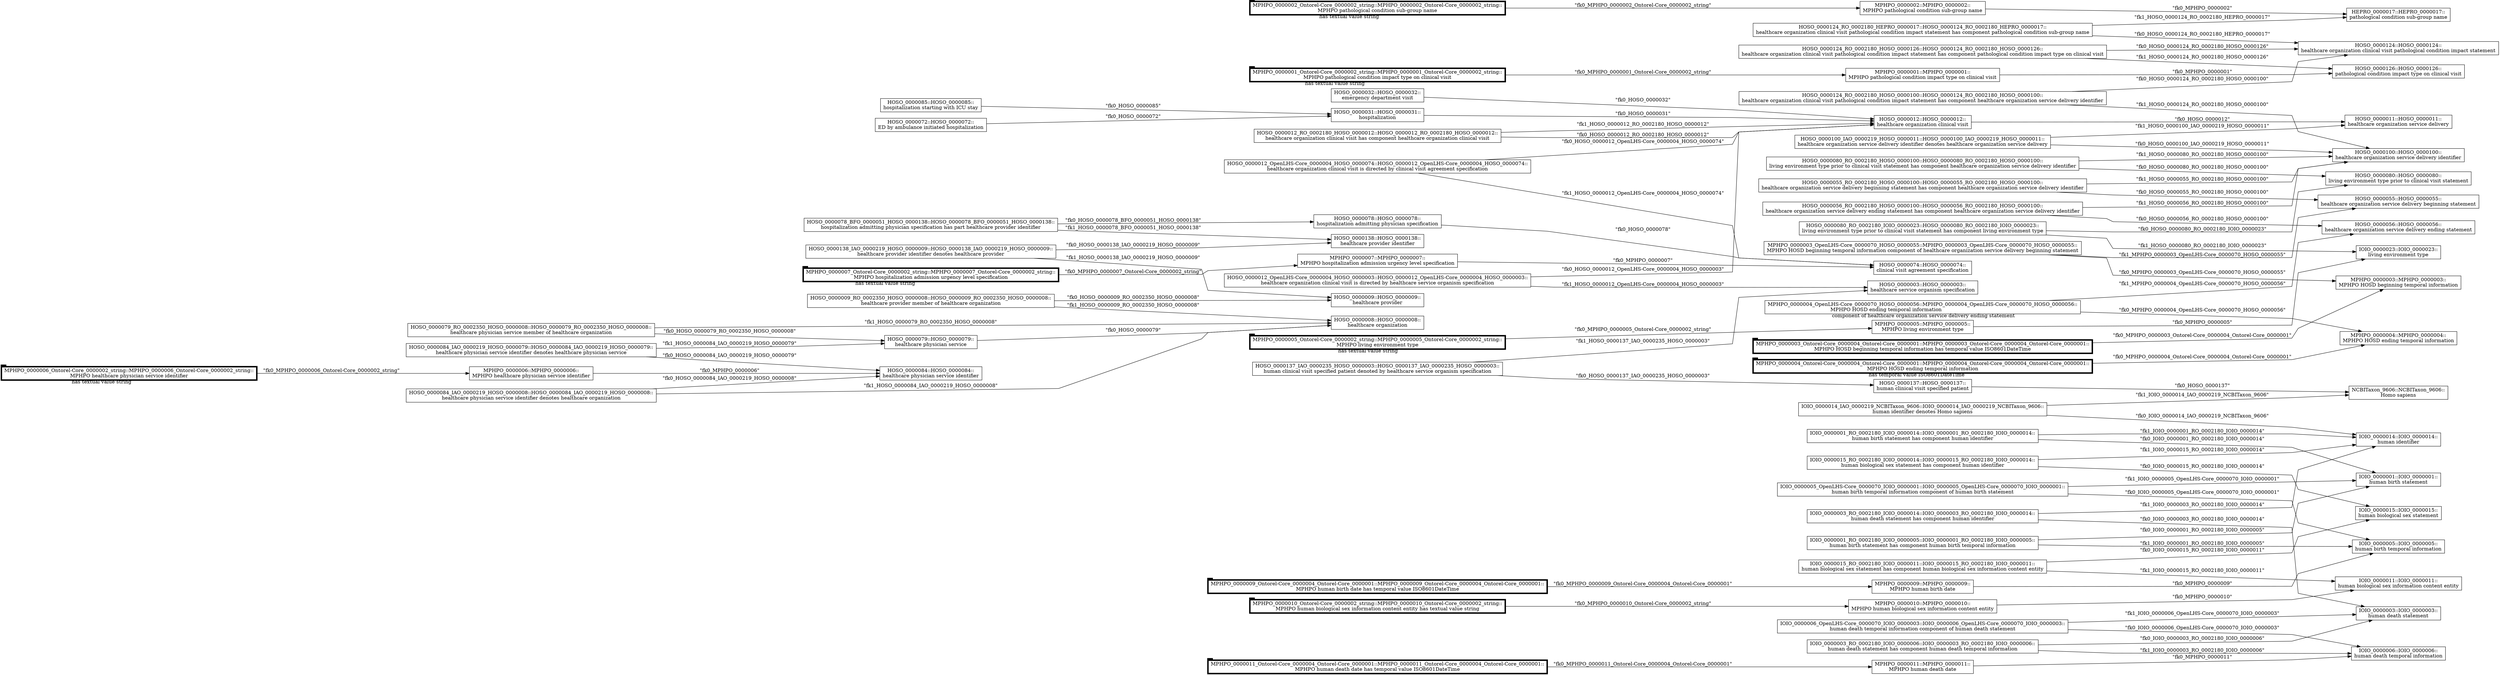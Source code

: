 digraph G {
  splines=polyline;
  rankdir=LR;
  "HOSO_0000085" [ label="HOSO_0000085::HOSO_0000085::
hospitalization starting with ICU stay" shape="box" ];
  "HOSO_0000031" [ label="HOSO_0000031::HOSO_0000031::
hospitalization" shape="box" ];
  "HOSO_0000012" [ label="HOSO_0000012::HOSO_0000012::
healthcare organization clinical visit" shape="box" ];
  "IOIO_0000014" [ label="IOIO_0000014::IOIO_0000014::
human identifier" shape="box" ];
  "MPHPO_0000010" [ label="MPHPO_0000010::MPHPO_0000010::
MPHPO human biological sex information content entity" shape="box" ];
  "IOIO_0000011" [ label="IOIO_0000011::IOIO_0000011::
human biological sex information content entity" shape="box" ];
  "HOSO_0000124" [ label="HOSO_0000124::HOSO_0000124::
healthcare organization clinical visit pathological condition impact statement" shape="box" ];
  "HOSO_0000003" [ label="HOSO_0000003::HOSO_0000003::
healthcare service organism specification" shape="box" ];
  "HOSO_0000138" [ label="HOSO_0000138::HOSO_0000138::
healthcare provider identifier" shape="box" ];
  "IOIO_0000006" [ label="IOIO_0000006::IOIO_0000006::
human death temporal information" shape="box" ];
  "HOSO_0000126" [ label="HOSO_0000126::HOSO_0000126::
pathological condition impact type on clinical visit" shape="box" ];
  "MPHPO_0000002" [ label="MPHPO_0000002::MPHPO_0000002::
MPHPO pathological condition sub-group name " shape="box" ];
  "HEPRO_0000017" [ label="HEPRO_0000017::HEPRO_0000017::
pathological condition sub-group name" shape="box" ];
  "HOSO_0000079" [ label="HOSO_0000079::HOSO_0000079::
healthcare physician service" shape="box" ];
  "HOSO_0000008" [ label="HOSO_0000008::HOSO_0000008::
healthcare organization" shape="box" ];
  "MPHPO_0000004" [ label="MPHPO_0000004::MPHPO_0000004::
MPHPO HOSD ending temporal information " shape="box" ];
  "HOSO_0000100" [ label="HOSO_0000100::HOSO_0000100::
healthcare organization service delivery identifier" shape="box" ];
  "HOSO_0000011" [ label="HOSO_0000011::HOSO_0000011::
healthcare organization service delivery" shape="box" ];
  "HOSO_0000055" [ label="HOSO_0000055::HOSO_0000055::
healthcare organization service delivery beginning statement" shape="box" ];
  "MPHPO_0000007" [ label="MPHPO_0000007::MPHPO_0000007::
MPHPO hospitalization admission urgency level specification " shape="box" ];
  "HOSO_0000074" [ label="HOSO_0000074::HOSO_0000074::
clinical visit agreement specification" shape="box" ];
  "MPHPO_0000009" [ label="MPHPO_0000009::MPHPO_0000009::
MPHPO human birth date" shape="box" ];
  "IOIO_0000005" [ label="IOIO_0000005::IOIO_0000005::
human birth temporal information" shape="box" ];
  "NCBITaxon_9606" [ label="NCBITaxon_9606::NCBITaxon_9606::
Homo sapiens" shape="box" ];
  "IOIO_0000001" [ label="IOIO_0000001::IOIO_0000001::
human birth statement" shape="box" ];
  "IOIO_0000023" [ label="IOIO_0000023::IOIO_0000023::
living environment type" shape="box" ];
  "HOSO_0000072" [ label="HOSO_0000072::HOSO_0000072::
ED by ambulance initiated hospitalization" shape="box" ];
  "HOSO_0000084" [ label="HOSO_0000084::HOSO_0000084::
healthcare physician service identifier" shape="box" ];
  "IOIO_0000015" [ label="IOIO_0000015::IOIO_0000015::
human biological sex statement" shape="box" ];
  "HOSO_0000080" [ label="HOSO_0000080::HOSO_0000080::
living environment type prior to clinical visit statement" shape="box" ];
  "IOIO_0000003" [ label="IOIO_0000003::IOIO_0000003::
human death statement" shape="box" ];
  "MPHPO_0000001" [ label="MPHPO_0000001::MPHPO_0000001::
MPHPO pathological condition impact type on clinical visit " shape="box" ];
  "HOSO_0000137" [ label="HOSO_0000137::HOSO_0000137::
human clinical visit specified patient" shape="box" ];
  "MPHPO_0000011" [ label="MPHPO_0000011::MPHPO_0000011::
MPHPO human death date" shape="box" ];
  "MPHPO_0000003" [ label="MPHPO_0000003::MPHPO_0000003::
MPHPO HOSD beginning temporal information" shape="box" ];
  "HOSO_0000056" [ label="HOSO_0000056::HOSO_0000056::
healthcare organization service delivery ending statement" shape="box" ];
  "HOSO_0000078" [ label="HOSO_0000078::HOSO_0000078::
hospitalization admitting physician specification" shape="box" ];
  "MPHPO_0000005" [ label="MPHPO_0000005::MPHPO_0000005::
MPHPO living environment type " shape="box" ];
  "HOSO_0000032" [ label="HOSO_0000032::HOSO_0000032::
emergency department visit" shape="box" ];
  "MPHPO_0000006" [ label="MPHPO_0000006::MPHPO_0000006::
MPHPO healthcare physician service identifier " shape="box" ];
  "HOSO_0000009" [ label="HOSO_0000009::HOSO_0000009::
healthcare provider" shape="box" ];
  "MPHPO_0000011_Ontorel-Core_0000004_Ontorel-Core_0000001" [ label="MPHPO_0000011_Ontorel-Core_0000004_Ontorel-Core_0000001::MPHPO_0000011_Ontorel-Core_0000004_Ontorel-Core_0000001::
MPHPO human death date has temporal value ISO8601DateTime" penwidth="4" shape="tab" ];
  "MPHPO_0000010_Ontorel-Core_0000002_string" [ label="MPHPO_0000010_Ontorel-Core_0000002_string::MPHPO_0000010_Ontorel-Core_0000002_string::
MPHPO human biological sex information content entity has textual value string" penwidth="4" shape="tab" ];
  "MPHPO_0000006_Ontorel-Core_0000002_string" [ label="MPHPO_0000006_Ontorel-Core_0000002_string::MPHPO_0000006_Ontorel-Core_0000002_string::
MPHPO healthcare physician service identifier  has textual value string" penwidth="4" shape="tab" ];
  "MPHPO_0000001_Ontorel-Core_0000002_string" [ label="MPHPO_0000001_Ontorel-Core_0000002_string::MPHPO_0000001_Ontorel-Core_0000002_string::
MPHPO pathological condition impact type on clinical visit  has textual value string" penwidth="4" shape="tab" ];
  "MPHPO_0000007_Ontorel-Core_0000002_string" [ label="MPHPO_0000007_Ontorel-Core_0000002_string::MPHPO_0000007_Ontorel-Core_0000002_string::
MPHPO hospitalization admission urgency level specification  has textual value string" penwidth="4" shape="tab" ];
  "MPHPO_0000004_Ontorel-Core_0000004_Ontorel-Core_0000001" [ label="MPHPO_0000004_Ontorel-Core_0000004_Ontorel-Core_0000001::MPHPO_0000004_Ontorel-Core_0000004_Ontorel-Core_0000001::
MPHPO HOSD ending temporal information  has temporal value ISO8601DateTime" penwidth="4" shape="tab" ];
  "MPHPO_0000005_Ontorel-Core_0000002_string" [ label="MPHPO_0000005_Ontorel-Core_0000002_string::MPHPO_0000005_Ontorel-Core_0000002_string::
MPHPO living environment type  has textual value string" penwidth="4" shape="tab" ];
  "MPHPO_0000003_Ontorel-Core_0000004_Ontorel-Core_0000001" [ label="MPHPO_0000003_Ontorel-Core_0000004_Ontorel-Core_0000001::MPHPO_0000003_Ontorel-Core_0000004_Ontorel-Core_0000001::
MPHPO HOSD beginning temporal information has temporal value ISO8601DateTime" penwidth="4" shape="tab" ];
  "MPHPO_0000009_Ontorel-Core_0000004_Ontorel-Core_0000001" [ label="MPHPO_0000009_Ontorel-Core_0000004_Ontorel-Core_0000001::MPHPO_0000009_Ontorel-Core_0000004_Ontorel-Core_0000001::
MPHPO human birth date has temporal value ISO8601DateTime" penwidth="4" shape="tab" ];
  "MPHPO_0000002_Ontorel-Core_0000002_string" [ label="MPHPO_0000002_Ontorel-Core_0000002_string::MPHPO_0000002_Ontorel-Core_0000002_string::
MPHPO pathological condition sub-group name  has textual value string" penwidth="4" shape="tab" ];
  "IOIO_0000014_IAO_0000219_NCBITaxon_9606" [ label="IOIO_0000014_IAO_0000219_NCBITaxon_9606::IOIO_0000014_IAO_0000219_NCBITaxon_9606::
human identifier denotes Homo sapiens" shape="box" ];
  "HOSO_0000124_RO_0002180_HOSO_0000100" [ label="HOSO_0000124_RO_0002180_HOSO_0000100::HOSO_0000124_RO_0002180_HOSO_0000100::
healthcare organization clinical visit pathological condition impact statement has component healthcare organization service delivery identifier" shape="box" ];
  "HOSO_0000124_RO_0002180_HEPRO_0000017" [ label="HOSO_0000124_RO_0002180_HEPRO_0000017::HOSO_0000124_RO_0002180_HEPRO_0000017::
healthcare organization clinical visit pathological condition impact statement has component pathological condition sub-group name" shape="box" ];
  "HOSO_0000124_RO_0002180_HOSO_0000126" [ label="HOSO_0000124_RO_0002180_HOSO_0000126::HOSO_0000124_RO_0002180_HOSO_0000126::
healthcare organization clinical visit pathological condition impact statement has component pathological condition impact type on clinical visit" shape="box" ];
  "HOSO_0000138_IAO_0000219_HOSO_0000009" [ label="HOSO_0000138_IAO_0000219_HOSO_0000009::HOSO_0000138_IAO_0000219_HOSO_0000009::
healthcare provider identifier denotes healthcare provider" shape="box" ];
  "IOIO_0000006_OpenLHS-Core_0000070_IOIO_0000003" [ label="IOIO_0000006_OpenLHS-Core_0000070_IOIO_0000003::IOIO_0000006_OpenLHS-Core_0000070_IOIO_0000003::
human death temporal information component of human death statement" shape="box" ];
  "HOSO_0000079_RO_0002350_HOSO_0000008" [ label="HOSO_0000079_RO_0002350_HOSO_0000008::HOSO_0000079_RO_0002350_HOSO_0000008::
healthcare physician service member of healthcare organization" shape="box" ];
  "MPHPO_0000004_OpenLHS-Core_0000070_HOSO_0000056" [ label="MPHPO_0000004_OpenLHS-Core_0000070_HOSO_0000056::MPHPO_0000004_OpenLHS-Core_0000070_HOSO_0000056::
MPHPO HOSD ending temporal information  component of healthcare organization service delivery ending statement" shape="box" ];
  "HOSO_0000100_IAO_0000219_HOSO_0000011" [ label="HOSO_0000100_IAO_0000219_HOSO_0000011::HOSO_0000100_IAO_0000219_HOSO_0000011::
healthcare organization service delivery identifier denotes healthcare organization service delivery" shape="box" ];
  "HOSO_0000055_RO_0002180_HOSO_0000100" [ label="HOSO_0000055_RO_0002180_HOSO_0000100::HOSO_0000055_RO_0002180_HOSO_0000100::
healthcare organization service delivery beginning statement has component healthcare organization service delivery identifier" shape="box" ];
  "IOIO_0000001_RO_0002180_IOIO_0000005" [ label="IOIO_0000001_RO_0002180_IOIO_0000005::IOIO_0000001_RO_0002180_IOIO_0000005::
human birth statement has component human birth temporal information" shape="box" ];
  "IOIO_0000001_RO_0002180_IOIO_0000014" [ label="IOIO_0000001_RO_0002180_IOIO_0000014::IOIO_0000001_RO_0002180_IOIO_0000014::
human birth statement has component human identifier" shape="box" ];
  "HOSO_0000084_IAO_0000219_HOSO_0000079" [ label="HOSO_0000084_IAO_0000219_HOSO_0000079::HOSO_0000084_IAO_0000219_HOSO_0000079::
healthcare physician service identifier denotes healthcare physician service" shape="box" ];
  "HOSO_0000084_IAO_0000219_HOSO_0000008" [ label="HOSO_0000084_IAO_0000219_HOSO_0000008::HOSO_0000084_IAO_0000219_HOSO_0000008::
healthcare physician service identifier denotes healthcare organization" shape="box" ];
  "IOIO_0000015_RO_0002180_IOIO_0000014" [ label="IOIO_0000015_RO_0002180_IOIO_0000014::IOIO_0000015_RO_0002180_IOIO_0000014::
human biological sex statement has component human identifier" shape="box" ];
  "IOIO_0000015_RO_0002180_IOIO_0000011" [ label="IOIO_0000015_RO_0002180_IOIO_0000011::IOIO_0000015_RO_0002180_IOIO_0000011::
human biological sex statement has component human biological sex information content entity" shape="box" ];
  "IOIO_0000005_OpenLHS-Core_0000070_IOIO_0000001" [ label="IOIO_0000005_OpenLHS-Core_0000070_IOIO_0000001::IOIO_0000005_OpenLHS-Core_0000070_IOIO_0000001::
human birth temporal information component of human birth statement" shape="box" ];
  "HOSO_0000080_RO_0002180_IOIO_0000023" [ label="HOSO_0000080_RO_0002180_IOIO_0000023::HOSO_0000080_RO_0002180_IOIO_0000023::
living environment type prior to clinical visit statement has component living environment type" shape="box" ];
  "HOSO_0000080_RO_0002180_HOSO_0000100" [ label="HOSO_0000080_RO_0002180_HOSO_0000100::HOSO_0000080_RO_0002180_HOSO_0000100::
living environment type prior to clinical visit statement has component healthcare organization service delivery identifier" shape="box" ];
  "IOIO_0000003_RO_0002180_IOIO_0000006" [ label="IOIO_0000003_RO_0002180_IOIO_0000006::IOIO_0000003_RO_0002180_IOIO_0000006::
human death statement has component human death temporal information" shape="box" ];
  "IOIO_0000003_RO_0002180_IOIO_0000014" [ label="IOIO_0000003_RO_0002180_IOIO_0000014::IOIO_0000003_RO_0002180_IOIO_0000014::
human death statement has component human identifier" shape="box" ];
  "HOSO_0000137_IAO_0000235_HOSO_0000003" [ label="HOSO_0000137_IAO_0000235_HOSO_0000003::HOSO_0000137_IAO_0000235_HOSO_0000003::
human clinical visit specified patient denoted by healthcare service organism specification" shape="box" ];
  "MPHPO_0000003_OpenLHS-Core_0000070_HOSO_0000055" [ label="MPHPO_0000003_OpenLHS-Core_0000070_HOSO_0000055::MPHPO_0000003_OpenLHS-Core_0000070_HOSO_0000055::
MPHPO HOSD beginning temporal information component of healthcare organization service delivery beginning statement" shape="box" ];
  "HOSO_0000012_OpenLHS-Core_0000004_HOSO_0000074" [ label="HOSO_0000012_OpenLHS-Core_0000004_HOSO_0000074::HOSO_0000012_OpenLHS-Core_0000004_HOSO_0000074::
healthcare organization clinical visit is directed by clinical visit agreement specification" shape="box" ];
  "HOSO_0000012_OpenLHS-Core_0000004_HOSO_0000003" [ label="HOSO_0000012_OpenLHS-Core_0000004_HOSO_0000003::HOSO_0000012_OpenLHS-Core_0000004_HOSO_0000003::
healthcare organization clinical visit is directed by healthcare service organism specification" shape="box" ];
  "HOSO_0000012_RO_0002180_HOSO_0000012" [ label="HOSO_0000012_RO_0002180_HOSO_0000012::HOSO_0000012_RO_0002180_HOSO_0000012::
healthcare organization clinical visit has component healthcare organization clinical visit" shape="box" ];
  "HOSO_0000056_RO_0002180_HOSO_0000100" [ label="HOSO_0000056_RO_0002180_HOSO_0000100::HOSO_0000056_RO_0002180_HOSO_0000100::
healthcare organization service delivery ending statement has component healthcare organization service delivery identifier" shape="box" ];
  "HOSO_0000078_BFO_0000051_HOSO_0000138" [ label="HOSO_0000078_BFO_0000051_HOSO_0000138::HOSO_0000078_BFO_0000051_HOSO_0000138::
hospitalization admitting physician specification has part healthcare provider identifier" shape="box" ];
  "HOSO_0000009_RO_0002350_HOSO_0000008" [ label="HOSO_0000009_RO_0002350_HOSO_0000008::HOSO_0000009_RO_0002350_HOSO_0000008::
healthcare provider member of healthcare organization" shape="box" ];
  "HOSO_0000085" -> "HOSO_0000031" [ label="\"fk0_HOSO_0000085\"" ];
  "HOSO_0000031" -> "HOSO_0000012" [ label="\"fk0_HOSO_0000031\"" ];
  "MPHPO_0000010" -> "IOIO_0000011" [ label="\"fk0_MPHPO_0000010\"" ];
  "MPHPO_0000002" -> "HEPRO_0000017" [ label="\"fk0_MPHPO_0000002\"" ];
  "HOSO_0000079" -> "HOSO_0000008" [ label="\"fk0_HOSO_0000079\"" ];
  "MPHPO_0000007" -> "HOSO_0000074" [ label="\"fk0_MPHPO_0000007\"" ];
  "MPHPO_0000009" -> "IOIO_0000005" [ label="\"fk0_MPHPO_0000009\"" ];
  "HOSO_0000072" -> "HOSO_0000031" [ label="\"fk0_HOSO_0000072\"" ];
  "MPHPO_0000001" -> "HOSO_0000126" [ label="\"fk0_MPHPO_0000001\"" ];
  "HOSO_0000137" -> "NCBITaxon_9606" [ label="\"fk0_HOSO_0000137\"" ];
  "MPHPO_0000011" -> "IOIO_0000006" [ label="\"fk0_MPHPO_0000011\"" ];
  "HOSO_0000012" -> "HOSO_0000011" [ label="\"fk0_HOSO_0000012\"" ];
  "HOSO_0000078" -> "HOSO_0000074" [ label="\"fk0_HOSO_0000078\"" ];
  "MPHPO_0000005" -> "IOIO_0000023" [ label="\"fk0_MPHPO_0000005\"" ];
  "HOSO_0000032" -> "HOSO_0000012" [ label="\"fk0_HOSO_0000032\"" ];
  "MPHPO_0000006" -> "HOSO_0000084" [ label="\"fk0_MPHPO_0000006\"" ];
  "MPHPO_0000011_Ontorel-Core_0000004_Ontorel-Core_0000001" -> "MPHPO_0000011" [ label="\"fk0_MPHPO_0000011_Ontorel-Core_0000004_Ontorel-Core_0000001\"" ];
  "MPHPO_0000010_Ontorel-Core_0000002_string" -> "MPHPO_0000010" [ label="\"fk0_MPHPO_0000010_Ontorel-Core_0000002_string\"" ];
  "MPHPO_0000006_Ontorel-Core_0000002_string" -> "MPHPO_0000006" [ label="\"fk0_MPHPO_0000006_Ontorel-Core_0000002_string\"" ];
  "MPHPO_0000001_Ontorel-Core_0000002_string" -> "MPHPO_0000001" [ label="\"fk0_MPHPO_0000001_Ontorel-Core_0000002_string\"" ];
  "MPHPO_0000007_Ontorel-Core_0000002_string" -> "MPHPO_0000007" [ label="\"fk0_MPHPO_0000007_Ontorel-Core_0000002_string\"" ];
  "MPHPO_0000004_Ontorel-Core_0000004_Ontorel-Core_0000001" -> "MPHPO_0000004" [ label="\"fk0_MPHPO_0000004_Ontorel-Core_0000004_Ontorel-Core_0000001\"" ];
  "MPHPO_0000005_Ontorel-Core_0000002_string" -> "MPHPO_0000005" [ label="\"fk0_MPHPO_0000005_Ontorel-Core_0000002_string\"" ];
  "MPHPO_0000003_Ontorel-Core_0000004_Ontorel-Core_0000001" -> "MPHPO_0000003" [ label="\"fk0_MPHPO_0000003_Ontorel-Core_0000004_Ontorel-Core_0000001\"" ];
  "MPHPO_0000009_Ontorel-Core_0000004_Ontorel-Core_0000001" -> "MPHPO_0000009" [ label="\"fk0_MPHPO_0000009_Ontorel-Core_0000004_Ontorel-Core_0000001\"" ];
  "MPHPO_0000002_Ontorel-Core_0000002_string" -> "MPHPO_0000002" [ label="\"fk0_MPHPO_0000002_Ontorel-Core_0000002_string\"" ];
  "IOIO_0000014_IAO_0000219_NCBITaxon_9606" -> "IOIO_0000014" [ label="\"fk0_IOIO_0000014_IAO_0000219_NCBITaxon_9606\"" ];
  "IOIO_0000014_IAO_0000219_NCBITaxon_9606" -> "NCBITaxon_9606" [ label="\"fk1_IOIO_0000014_IAO_0000219_NCBITaxon_9606\"" ];
  "HOSO_0000124_RO_0002180_HOSO_0000100" -> "HOSO_0000100" [ label="\"fk1_HOSO_0000124_RO_0002180_HOSO_0000100\"" ];
  "HOSO_0000124_RO_0002180_HOSO_0000100" -> "HOSO_0000124" [ label="\"fk0_HOSO_0000124_RO_0002180_HOSO_0000100\"" ];
  "HOSO_0000124_RO_0002180_HEPRO_0000017" -> "HEPRO_0000017" [ label="\"fk1_HOSO_0000124_RO_0002180_HEPRO_0000017\"" ];
  "HOSO_0000124_RO_0002180_HEPRO_0000017" -> "HOSO_0000124" [ label="\"fk0_HOSO_0000124_RO_0002180_HEPRO_0000017\"" ];
  "HOSO_0000124_RO_0002180_HOSO_0000126" -> "HOSO_0000124" [ label="\"fk0_HOSO_0000124_RO_0002180_HOSO_0000126\"" ];
  "HOSO_0000124_RO_0002180_HOSO_0000126" -> "HOSO_0000126" [ label="\"fk1_HOSO_0000124_RO_0002180_HOSO_0000126\"" ];
  "HOSO_0000138_IAO_0000219_HOSO_0000009" -> "HOSO_0000138" [ label="\"fk0_HOSO_0000138_IAO_0000219_HOSO_0000009\"" ];
  "HOSO_0000138_IAO_0000219_HOSO_0000009" -> "HOSO_0000009" [ label="\"fk1_HOSO_0000138_IAO_0000219_HOSO_0000009\"" ];
  "IOIO_0000006_OpenLHS-Core_0000070_IOIO_0000003" -> "IOIO_0000003" [ label="\"fk1_IOIO_0000006_OpenLHS-Core_0000070_IOIO_0000003\"" ];
  "IOIO_0000006_OpenLHS-Core_0000070_IOIO_0000003" -> "IOIO_0000006" [ label="\"fk0_IOIO_0000006_OpenLHS-Core_0000070_IOIO_0000003\"" ];
  "HOSO_0000079_RO_0002350_HOSO_0000008" -> "HOSO_0000079" [ label="\"fk0_HOSO_0000079_RO_0002350_HOSO_0000008\"" ];
  "HOSO_0000079_RO_0002350_HOSO_0000008" -> "HOSO_0000008" [ label="\"fk1_HOSO_0000079_RO_0002350_HOSO_0000008\"" ];
  "MPHPO_0000004_OpenLHS-Core_0000070_HOSO_0000056" -> "MPHPO_0000004" [ label="\"fk0_MPHPO_0000004_OpenLHS-Core_0000070_HOSO_0000056\"" ];
  "MPHPO_0000004_OpenLHS-Core_0000070_HOSO_0000056" -> "HOSO_0000056" [ label="\"fk1_MPHPO_0000004_OpenLHS-Core_0000070_HOSO_0000056\"" ];
  "HOSO_0000100_IAO_0000219_HOSO_0000011" -> "HOSO_0000011" [ label="\"fk1_HOSO_0000100_IAO_0000219_HOSO_0000011\"" ];
  "HOSO_0000100_IAO_0000219_HOSO_0000011" -> "HOSO_0000100" [ label="\"fk0_HOSO_0000100_IAO_0000219_HOSO_0000011\"" ];
  "HOSO_0000055_RO_0002180_HOSO_0000100" -> "HOSO_0000100" [ label="\"fk1_HOSO_0000055_RO_0002180_HOSO_0000100\"" ];
  "HOSO_0000055_RO_0002180_HOSO_0000100" -> "HOSO_0000055" [ label="\"fk0_HOSO_0000055_RO_0002180_HOSO_0000100\"" ];
  "IOIO_0000001_RO_0002180_IOIO_0000005" -> "IOIO_0000001" [ label="\"fk0_IOIO_0000001_RO_0002180_IOIO_0000005\"" ];
  "IOIO_0000001_RO_0002180_IOIO_0000005" -> "IOIO_0000005" [ label="\"fk1_IOIO_0000001_RO_0002180_IOIO_0000005\"" ];
  "IOIO_0000001_RO_0002180_IOIO_0000014" -> "IOIO_0000014" [ label="\"fk1_IOIO_0000001_RO_0002180_IOIO_0000014\"" ];
  "IOIO_0000001_RO_0002180_IOIO_0000014" -> "IOIO_0000001" [ label="\"fk0_IOIO_0000001_RO_0002180_IOIO_0000014\"" ];
  "HOSO_0000084_IAO_0000219_HOSO_0000079" -> "HOSO_0000079" [ label="\"fk1_HOSO_0000084_IAO_0000219_HOSO_0000079\"" ];
  "HOSO_0000084_IAO_0000219_HOSO_0000079" -> "HOSO_0000084" [ label="\"fk0_HOSO_0000084_IAO_0000219_HOSO_0000079\"" ];
  "HOSO_0000084_IAO_0000219_HOSO_0000008" -> "HOSO_0000008" [ label="\"fk1_HOSO_0000084_IAO_0000219_HOSO_0000008\"" ];
  "HOSO_0000084_IAO_0000219_HOSO_0000008" -> "HOSO_0000084" [ label="\"fk0_HOSO_0000084_IAO_0000219_HOSO_0000008\"" ];
  "IOIO_0000015_RO_0002180_IOIO_0000014" -> "IOIO_0000015" [ label="\"fk0_IOIO_0000015_RO_0002180_IOIO_0000014\"" ];
  "IOIO_0000015_RO_0002180_IOIO_0000014" -> "IOIO_0000014" [ label="\"fk1_IOIO_0000015_RO_0002180_IOIO_0000014\"" ];
  "IOIO_0000015_RO_0002180_IOIO_0000011" -> "IOIO_0000015" [ label="\"fk0_IOIO_0000015_RO_0002180_IOIO_0000011\"" ];
  "IOIO_0000015_RO_0002180_IOIO_0000011" -> "IOIO_0000011" [ label="\"fk1_IOIO_0000015_RO_0002180_IOIO_0000011\"" ];
  "IOIO_0000005_OpenLHS-Core_0000070_IOIO_0000001" -> "IOIO_0000005" [ label="\"fk0_IOIO_0000005_OpenLHS-Core_0000070_IOIO_0000001\"" ];
  "IOIO_0000005_OpenLHS-Core_0000070_IOIO_0000001" -> "IOIO_0000001" [ label="\"fk1_IOIO_0000005_OpenLHS-Core_0000070_IOIO_0000001\"" ];
  "HOSO_0000080_RO_0002180_IOIO_0000023" -> "HOSO_0000080" [ label="\"fk0_HOSO_0000080_RO_0002180_IOIO_0000023\"" ];
  "HOSO_0000080_RO_0002180_IOIO_0000023" -> "IOIO_0000023" [ label="\"fk1_HOSO_0000080_RO_0002180_IOIO_0000023\"" ];
  "HOSO_0000080_RO_0002180_HOSO_0000100" -> "HOSO_0000100" [ label="\"fk1_HOSO_0000080_RO_0002180_HOSO_0000100\"" ];
  "HOSO_0000080_RO_0002180_HOSO_0000100" -> "HOSO_0000080" [ label="\"fk0_HOSO_0000080_RO_0002180_HOSO_0000100\"" ];
  "IOIO_0000003_RO_0002180_IOIO_0000006" -> "IOIO_0000003" [ label="\"fk0_IOIO_0000003_RO_0002180_IOIO_0000006\"" ];
  "IOIO_0000003_RO_0002180_IOIO_0000006" -> "IOIO_0000006" [ label="\"fk1_IOIO_0000003_RO_0002180_IOIO_0000006\"" ];
  "IOIO_0000003_RO_0002180_IOIO_0000014" -> "IOIO_0000014" [ label="\"fk1_IOIO_0000003_RO_0002180_IOIO_0000014\"" ];
  "IOIO_0000003_RO_0002180_IOIO_0000014" -> "IOIO_0000003" [ label="\"fk0_IOIO_0000003_RO_0002180_IOIO_0000014\"" ];
  "HOSO_0000137_IAO_0000235_HOSO_0000003" -> "HOSO_0000003" [ label="\"fk1_HOSO_0000137_IAO_0000235_HOSO_0000003\"" ];
  "HOSO_0000137_IAO_0000235_HOSO_0000003" -> "HOSO_0000137" [ label="\"fk0_HOSO_0000137_IAO_0000235_HOSO_0000003\"" ];
  "MPHPO_0000003_OpenLHS-Core_0000070_HOSO_0000055" -> "MPHPO_0000003" [ label="\"fk0_MPHPO_0000003_OpenLHS-Core_0000070_HOSO_0000055\"" ];
  "MPHPO_0000003_OpenLHS-Core_0000070_HOSO_0000055" -> "HOSO_0000055" [ label="\"fk1_MPHPO_0000003_OpenLHS-Core_0000070_HOSO_0000055\"" ];
  "HOSO_0000012_OpenLHS-Core_0000004_HOSO_0000074" -> "HOSO_0000074" [ label="\"fk1_HOSO_0000012_OpenLHS-Core_0000004_HOSO_0000074\"" ];
  "HOSO_0000012_OpenLHS-Core_0000004_HOSO_0000074" -> "HOSO_0000012" [ label="\"fk0_HOSO_0000012_OpenLHS-Core_0000004_HOSO_0000074\"" ];
  "HOSO_0000012_OpenLHS-Core_0000004_HOSO_0000003" -> "HOSO_0000003" [ label="\"fk1_HOSO_0000012_OpenLHS-Core_0000004_HOSO_0000003\"" ];
  "HOSO_0000012_OpenLHS-Core_0000004_HOSO_0000003" -> "HOSO_0000012" [ label="\"fk0_HOSO_0000012_OpenLHS-Core_0000004_HOSO_0000003\"" ];
  "HOSO_0000012_RO_0002180_HOSO_0000012" -> "HOSO_0000012" [ label="\"fk1_HOSO_0000012_RO_0002180_HOSO_0000012\"" ];
  "HOSO_0000012_RO_0002180_HOSO_0000012" -> "HOSO_0000012" [ label="\"fk0_HOSO_0000012_RO_0002180_HOSO_0000012\"" ];
  "HOSO_0000056_RO_0002180_HOSO_0000100" -> "HOSO_0000056" [ label="\"fk0_HOSO_0000056_RO_0002180_HOSO_0000100\"" ];
  "HOSO_0000056_RO_0002180_HOSO_0000100" -> "HOSO_0000100" [ label="\"fk1_HOSO_0000056_RO_0002180_HOSO_0000100\"" ];
  "HOSO_0000078_BFO_0000051_HOSO_0000138" -> "HOSO_0000138" [ label="\"fk1_HOSO_0000078_BFO_0000051_HOSO_0000138\"" ];
  "HOSO_0000078_BFO_0000051_HOSO_0000138" -> "HOSO_0000078" [ label="\"fk0_HOSO_0000078_BFO_0000051_HOSO_0000138\"" ];
  "HOSO_0000009_RO_0002350_HOSO_0000008" -> "HOSO_0000009" [ label="\"fk0_HOSO_0000009_RO_0002350_HOSO_0000008\"" ];
  "HOSO_0000009_RO_0002350_HOSO_0000008" -> "HOSO_0000008" [ label="\"fk1_HOSO_0000009_RO_0002350_HOSO_0000008\"" ];
}
